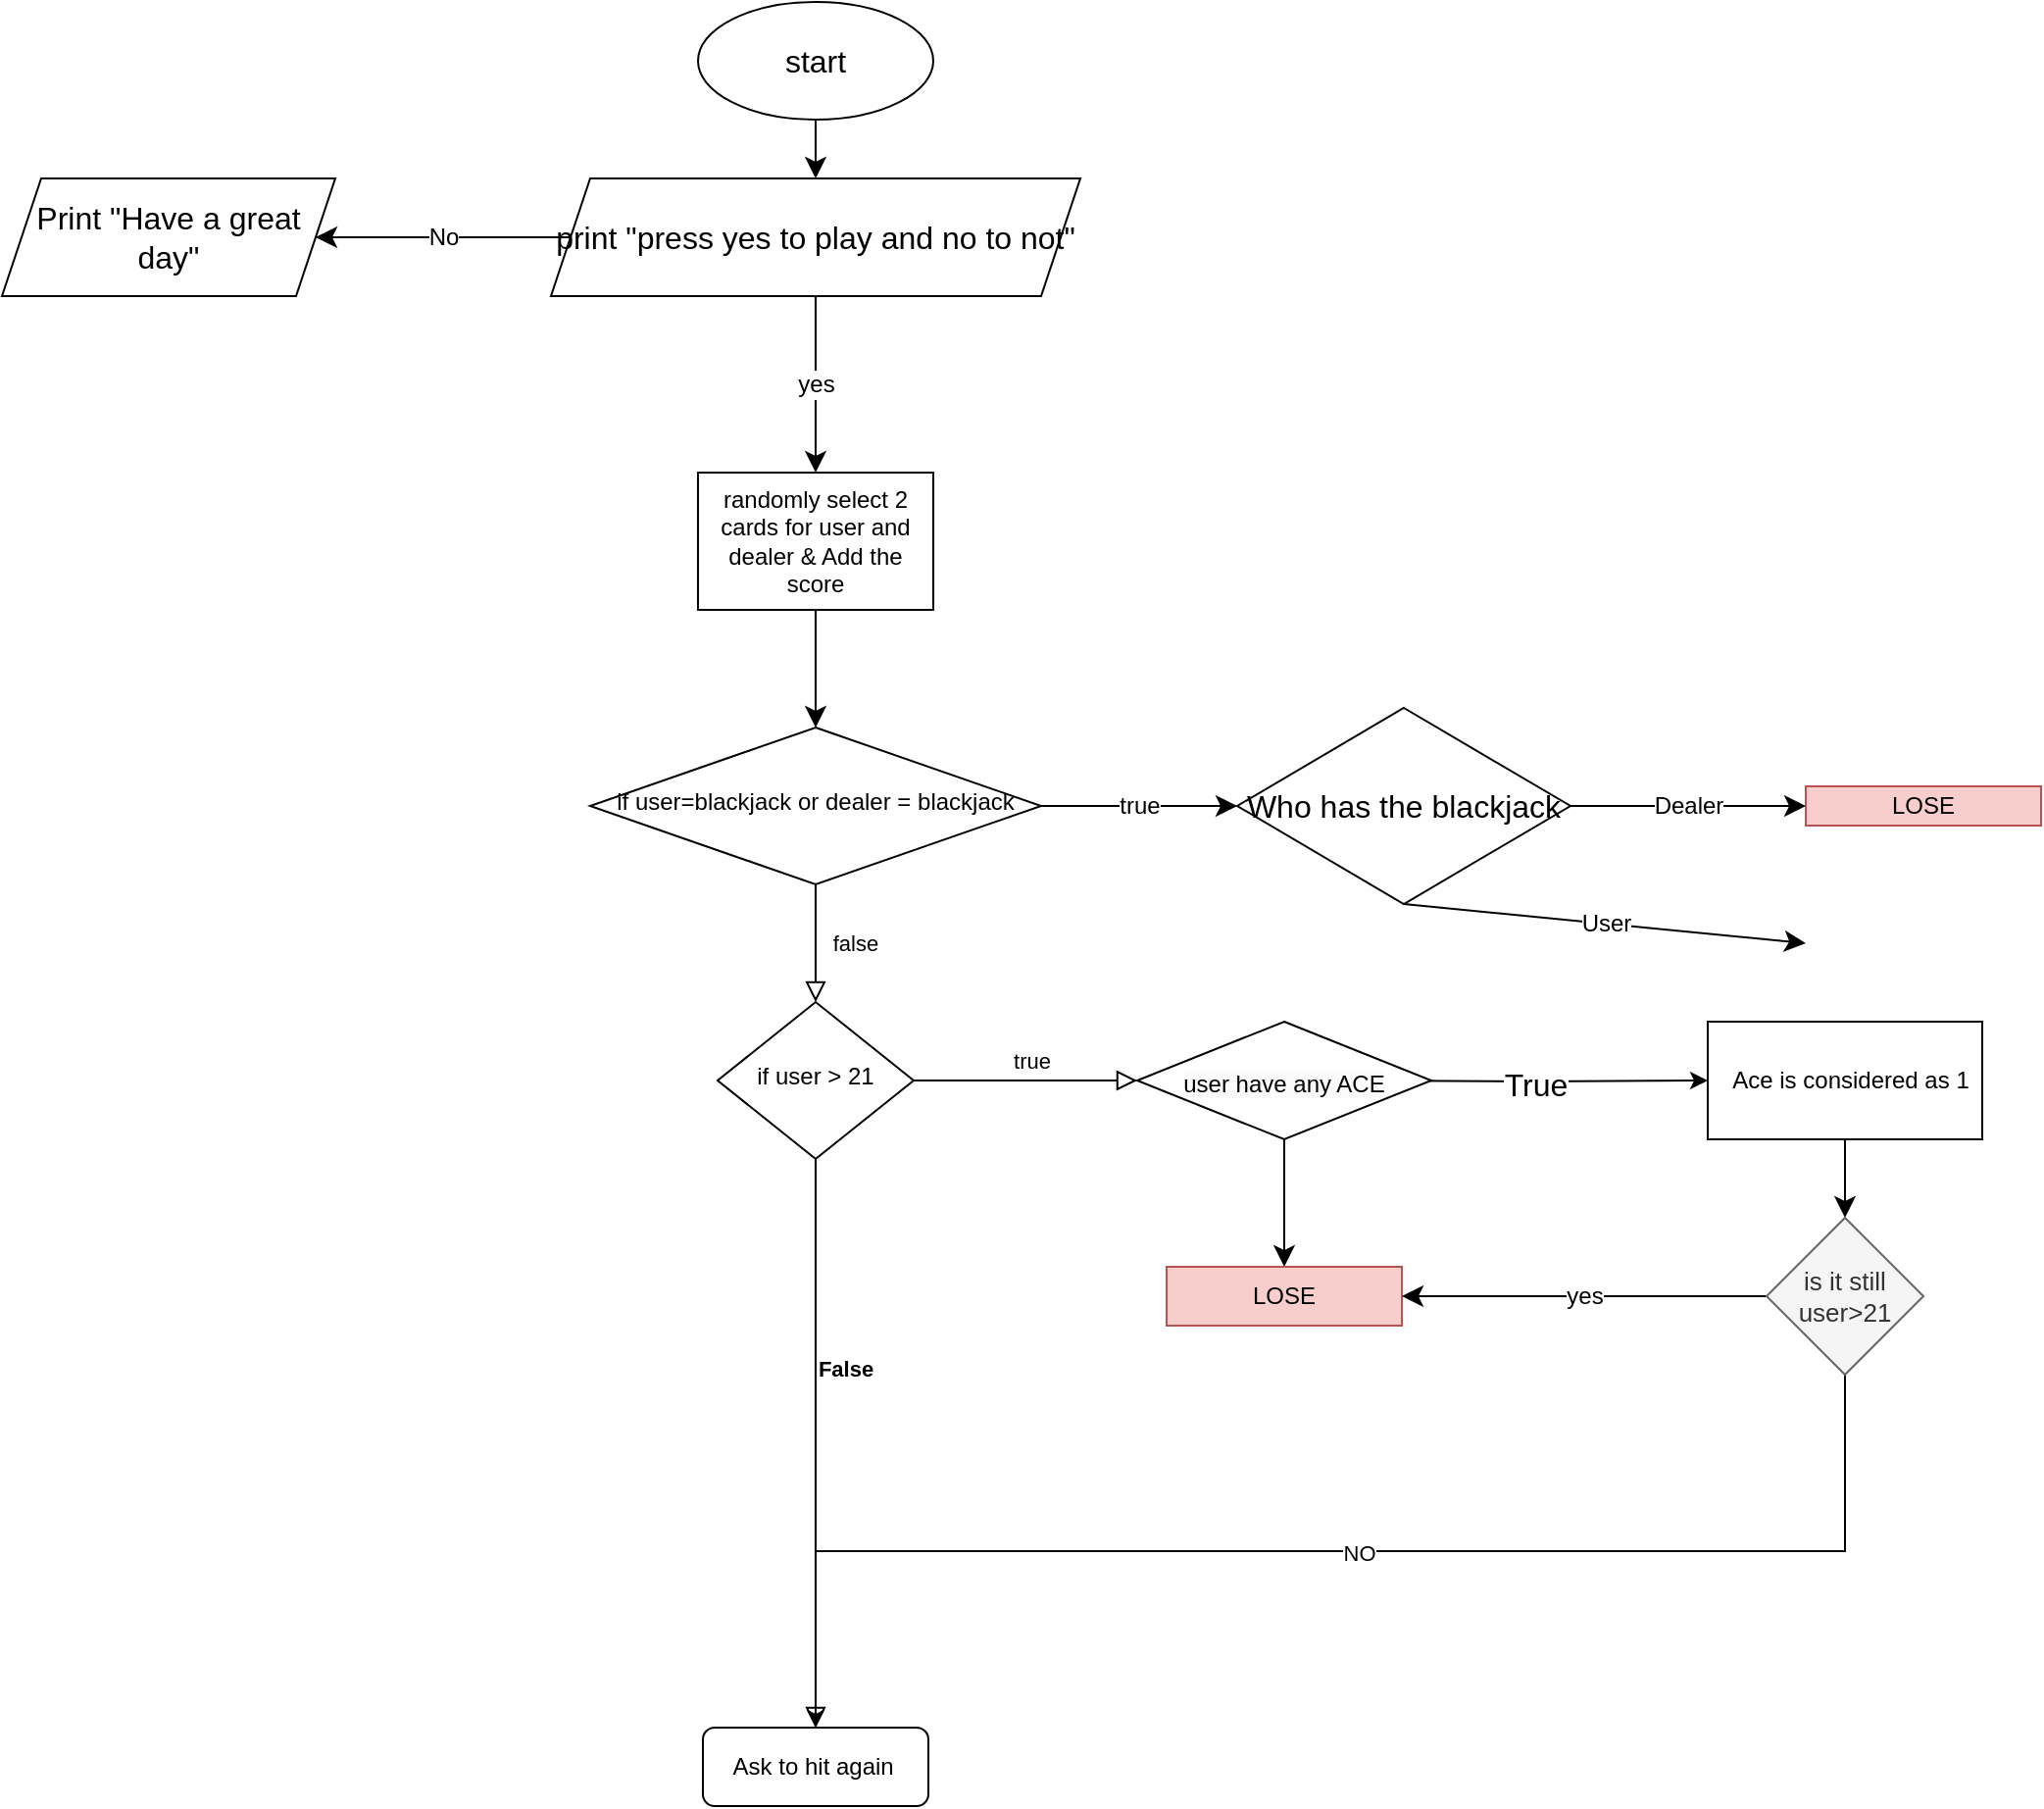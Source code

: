 <mxfile version="22.1.17" type="github">
  <diagram id="C5RBs43oDa-KdzZeNtuy" name="Page-1">
    <mxGraphModel dx="1806" dy="1725" grid="1" gridSize="10" guides="1" tooltips="1" connect="1" arrows="1" fold="1" page="1" pageScale="1" pageWidth="827" pageHeight="1169" math="0" shadow="0">
      <root>
        <mxCell id="WIyWlLk6GJQsqaUBKTNV-0" />
        <mxCell id="WIyWlLk6GJQsqaUBKTNV-1" parent="WIyWlLk6GJQsqaUBKTNV-0" />
        <mxCell id="WIyWlLk6GJQsqaUBKTNV-4" value="false" style="rounded=0;html=1;jettySize=auto;orthogonalLoop=1;fontSize=11;endArrow=block;endFill=0;endSize=8;strokeWidth=1;shadow=0;labelBackgroundColor=none;edgeStyle=orthogonalEdgeStyle;" parent="WIyWlLk6GJQsqaUBKTNV-1" source="WIyWlLk6GJQsqaUBKTNV-6" target="WIyWlLk6GJQsqaUBKTNV-10" edge="1">
          <mxGeometry y="20" relative="1" as="geometry">
            <mxPoint as="offset" />
          </mxGeometry>
        </mxCell>
        <mxCell id="fZTOCJYXv9TFJaALJ5_O-0" value="true" style="edgeStyle=none;curved=1;rounded=0;orthogonalLoop=1;jettySize=auto;html=1;fontSize=12;startSize=8;endSize=8;" parent="WIyWlLk6GJQsqaUBKTNV-1" source="WIyWlLk6GJQsqaUBKTNV-6" edge="1">
          <mxGeometry relative="1" as="geometry">
            <mxPoint x="390" y="210" as="targetPoint" />
            <Array as="points">
              <mxPoint x="350" y="210" />
            </Array>
          </mxGeometry>
        </mxCell>
        <mxCell id="WIyWlLk6GJQsqaUBKTNV-6" value="if user=blackjack or dealer = blackjack" style="rhombus;whiteSpace=wrap;html=1;shadow=0;fontFamily=Helvetica;fontSize=12;align=center;strokeWidth=1;spacing=6;spacingTop=-4;" parent="WIyWlLk6GJQsqaUBKTNV-1" vertex="1">
          <mxGeometry x="60" y="170" width="230" height="80" as="geometry" />
        </mxCell>
        <mxCell id="WIyWlLk6GJQsqaUBKTNV-8" value="&lt;b&gt;False&lt;/b&gt;" style="rounded=0;html=1;jettySize=auto;orthogonalLoop=1;fontSize=11;endArrow=block;endFill=0;endSize=8;strokeWidth=1;shadow=0;labelBackgroundColor=none;edgeStyle=orthogonalEdgeStyle;" parent="WIyWlLk6GJQsqaUBKTNV-1" source="WIyWlLk6GJQsqaUBKTNV-10" target="WIyWlLk6GJQsqaUBKTNV-11" edge="1">
          <mxGeometry x="-0.261" y="15" relative="1" as="geometry">
            <mxPoint as="offset" />
          </mxGeometry>
        </mxCell>
        <mxCell id="WIyWlLk6GJQsqaUBKTNV-9" value="true" style="edgeStyle=orthogonalEdgeStyle;rounded=0;html=1;jettySize=auto;orthogonalLoop=1;fontSize=11;endArrow=block;endFill=0;endSize=8;strokeWidth=1;shadow=0;labelBackgroundColor=none;entryX=0;entryY=0.5;entryDx=0;entryDy=0;" parent="WIyWlLk6GJQsqaUBKTNV-1" source="WIyWlLk6GJQsqaUBKTNV-10" target="f4p6oUIWA1pbFgIaC3UM-1" edge="1">
          <mxGeometry x="0.048" y="10" relative="1" as="geometry">
            <mxPoint as="offset" />
            <mxPoint x="330" y="350" as="targetPoint" />
          </mxGeometry>
        </mxCell>
        <mxCell id="WIyWlLk6GJQsqaUBKTNV-10" value="if user &amp;gt; 21" style="rhombus;whiteSpace=wrap;html=1;shadow=0;fontFamily=Helvetica;fontSize=12;align=center;strokeWidth=1;spacing=6;spacingTop=-4;" parent="WIyWlLk6GJQsqaUBKTNV-1" vertex="1">
          <mxGeometry x="125" y="310" width="100" height="80" as="geometry" />
        </mxCell>
        <mxCell id="WIyWlLk6GJQsqaUBKTNV-11" value="Ask to hit again&amp;nbsp;" style="rounded=1;whiteSpace=wrap;html=1;fontSize=12;glass=0;strokeWidth=1;shadow=0;" parent="WIyWlLk6GJQsqaUBKTNV-1" vertex="1">
          <mxGeometry x="117.5" y="680" width="115" height="40" as="geometry" />
        </mxCell>
        <mxCell id="-vmxAGaNy3Ip-F6INyVo-8" style="edgeStyle=orthogonalEdgeStyle;rounded=0;orthogonalLoop=1;jettySize=auto;html=1;exitX=1;exitY=0.5;exitDx=0;exitDy=0;" parent="WIyWlLk6GJQsqaUBKTNV-1" target="PNmAnyKzpZwrG4b_xcnc-0" edge="1">
          <mxGeometry relative="1" as="geometry">
            <mxPoint x="560" y="320" as="targetPoint" />
            <mxPoint x="450" y="350" as="sourcePoint" />
          </mxGeometry>
        </mxCell>
        <mxCell id="f4p6oUIWA1pbFgIaC3UM-4" value="True" style="edgeLabel;html=1;align=center;verticalAlign=middle;resizable=0;points=[];fontSize=16;" parent="-vmxAGaNy3Ip-F6INyVo-8" vertex="1" connectable="0">
          <mxGeometry x="0.003" y="-1" relative="1" as="geometry">
            <mxPoint y="1" as="offset" />
          </mxGeometry>
        </mxCell>
        <mxCell id="A9qofR3zjfavTWuGErba-2" value="LOSE" style="rounded=0;whiteSpace=wrap;html=1;fillColor=#f8cecc;strokeColor=#b85450;" parent="WIyWlLk6GJQsqaUBKTNV-1" vertex="1">
          <mxGeometry x="680" y="200" width="120" height="20" as="geometry" />
        </mxCell>
        <mxCell id="f4p6oUIWA1pbFgIaC3UM-0" style="edgeStyle=none;curved=1;rounded=0;orthogonalLoop=1;jettySize=auto;html=1;entryX=0.5;entryY=0;entryDx=0;entryDy=0;fontSize=12;startSize=8;endSize=8;" parent="WIyWlLk6GJQsqaUBKTNV-1" source="-vmxAGaNy3Ip-F6INyVo-7" target="WIyWlLk6GJQsqaUBKTNV-6" edge="1">
          <mxGeometry relative="1" as="geometry" />
        </mxCell>
        <mxCell id="-vmxAGaNy3Ip-F6INyVo-7" value="randomly select 2 cards for user and dealer&amp;nbsp;&amp;amp; Add the score" style="rounded=0;whiteSpace=wrap;html=1;" parent="WIyWlLk6GJQsqaUBKTNV-1" vertex="1">
          <mxGeometry x="115" y="40" width="120" height="70" as="geometry" />
        </mxCell>
        <mxCell id="fZTOCJYXv9TFJaALJ5_O-2" value="Dealer" style="edgeStyle=none;curved=1;rounded=0;orthogonalLoop=1;jettySize=auto;html=1;exitX=1;exitY=0.5;exitDx=0;exitDy=0;entryX=0;entryY=0.5;entryDx=0;entryDy=0;fontSize=12;startSize=8;endSize=8;" parent="WIyWlLk6GJQsqaUBKTNV-1" source="fZTOCJYXv9TFJaALJ5_O-1" target="A9qofR3zjfavTWuGErba-2" edge="1">
          <mxGeometry relative="1" as="geometry" />
        </mxCell>
        <mxCell id="fZTOCJYXv9TFJaALJ5_O-3" value="User" style="edgeStyle=none;curved=1;rounded=0;orthogonalLoop=1;jettySize=auto;html=1;exitX=0.5;exitY=1;exitDx=0;exitDy=0;entryX=0;entryY=0.5;entryDx=0;entryDy=0;fontSize=12;startSize=8;endSize=8;" parent="WIyWlLk6GJQsqaUBKTNV-1" source="fZTOCJYXv9TFJaALJ5_O-1" edge="1">
          <mxGeometry x="0.0" relative="1" as="geometry">
            <mxPoint x="680" y="280" as="targetPoint" />
            <Array as="points" />
            <mxPoint as="offset" />
          </mxGeometry>
        </mxCell>
        <mxCell id="fZTOCJYXv9TFJaALJ5_O-1" value="Who has the blackjack" style="rhombus;whiteSpace=wrap;html=1;fontSize=16;" parent="WIyWlLk6GJQsqaUBKTNV-1" vertex="1">
          <mxGeometry x="390" y="160" width="170" height="100" as="geometry" />
        </mxCell>
        <mxCell id="fZTOCJYXv9TFJaALJ5_O-7" style="edgeStyle=none;curved=1;rounded=0;orthogonalLoop=1;jettySize=auto;html=1;entryX=0.5;entryY=0;entryDx=0;entryDy=0;fontSize=12;startSize=8;endSize=8;" parent="WIyWlLk6GJQsqaUBKTNV-1" source="fZTOCJYXv9TFJaALJ5_O-4" target="fZTOCJYXv9TFJaALJ5_O-6" edge="1">
          <mxGeometry relative="1" as="geometry" />
        </mxCell>
        <mxCell id="fZTOCJYXv9TFJaALJ5_O-4" value="start" style="ellipse;whiteSpace=wrap;html=1;fontSize=16;" parent="WIyWlLk6GJQsqaUBKTNV-1" vertex="1">
          <mxGeometry x="115" y="-200" width="120" height="60" as="geometry" />
        </mxCell>
        <mxCell id="f4p6oUIWA1pbFgIaC3UM-10" style="edgeStyle=none;curved=1;rounded=0;orthogonalLoop=1;jettySize=auto;html=1;fontSize=12;startSize=8;endSize=8;" parent="WIyWlLk6GJQsqaUBKTNV-1" source="PNmAnyKzpZwrG4b_xcnc-0" target="f4p6oUIWA1pbFgIaC3UM-11" edge="1">
          <mxGeometry relative="1" as="geometry">
            <mxPoint x="700" y="450" as="targetPoint" />
          </mxGeometry>
        </mxCell>
        <mxCell id="PNmAnyKzpZwrG4b_xcnc-0" value="&amp;nbsp; Ace is considered as 1" style="rounded=0;whiteSpace=wrap;html=1;" parent="WIyWlLk6GJQsqaUBKTNV-1" vertex="1">
          <mxGeometry x="630" y="320" width="140" height="60" as="geometry" />
        </mxCell>
        <mxCell id="fZTOCJYXv9TFJaALJ5_O-8" value="No" style="edgeStyle=none;curved=1;rounded=0;orthogonalLoop=1;jettySize=auto;html=1;fontSize=12;startSize=8;endSize=8;" parent="WIyWlLk6GJQsqaUBKTNV-1" source="fZTOCJYXv9TFJaALJ5_O-6" edge="1">
          <mxGeometry relative="1" as="geometry">
            <mxPoint x="-80" y="-80" as="targetPoint" />
          </mxGeometry>
        </mxCell>
        <mxCell id="fZTOCJYXv9TFJaALJ5_O-12" value="yes&lt;br&gt;" style="edgeStyle=none;curved=1;rounded=0;orthogonalLoop=1;jettySize=auto;html=1;entryX=0.5;entryY=0;entryDx=0;entryDy=0;fontSize=12;startSize=8;endSize=8;" parent="WIyWlLk6GJQsqaUBKTNV-1" source="fZTOCJYXv9TFJaALJ5_O-6" target="-vmxAGaNy3Ip-F6INyVo-7" edge="1">
          <mxGeometry relative="1" as="geometry">
            <mxPoint x="175" y="30" as="targetPoint" />
          </mxGeometry>
        </mxCell>
        <mxCell id="fZTOCJYXv9TFJaALJ5_O-6" value="print &quot;press yes to play and no to not&quot;" style="shape=parallelogram;perimeter=parallelogramPerimeter;whiteSpace=wrap;html=1;fixedSize=1;fontSize=16;" parent="WIyWlLk6GJQsqaUBKTNV-1" vertex="1">
          <mxGeometry x="40" y="-110" width="270" height="60" as="geometry" />
        </mxCell>
        <mxCell id="fZTOCJYXv9TFJaALJ5_O-10" value="Print &quot;Have a great day&quot;" style="shape=parallelogram;perimeter=parallelogramPerimeter;whiteSpace=wrap;html=1;fixedSize=1;fontSize=16;" parent="WIyWlLk6GJQsqaUBKTNV-1" vertex="1">
          <mxGeometry x="-240" y="-110" width="170" height="60" as="geometry" />
        </mxCell>
        <mxCell id="f4p6oUIWA1pbFgIaC3UM-9" style="edgeStyle=none;curved=1;rounded=0;orthogonalLoop=1;jettySize=auto;html=1;entryX=0.5;entryY=0;entryDx=0;entryDy=0;fontSize=12;startSize=8;endSize=8;" parent="WIyWlLk6GJQsqaUBKTNV-1" source="f4p6oUIWA1pbFgIaC3UM-1" target="f4p6oUIWA1pbFgIaC3UM-6" edge="1">
          <mxGeometry relative="1" as="geometry" />
        </mxCell>
        <mxCell id="f4p6oUIWA1pbFgIaC3UM-1" value="&lt;span style=&quot;color: rgb(0, 0, 0); font-family: Helvetica; font-size: 12px; font-style: normal; font-variant-ligatures: normal; font-variant-caps: normal; font-weight: 400; letter-spacing: normal; orphans: 2; text-align: center; text-indent: 0px; text-transform: none; widows: 2; word-spacing: 0px; -webkit-text-stroke-width: 0px; background-color: rgb(251, 251, 251); text-decoration-thickness: initial; text-decoration-style: initial; text-decoration-color: initial; float: none; display: inline !important;&quot;&gt;user have any ACE&lt;/span&gt;" style="rhombus;whiteSpace=wrap;html=1;fontSize=16;rounded=0;" parent="WIyWlLk6GJQsqaUBKTNV-1" vertex="1">
          <mxGeometry x="339" y="320" width="150" height="60" as="geometry" />
        </mxCell>
        <mxCell id="f4p6oUIWA1pbFgIaC3UM-6" value="LOSE" style="rounded=0;whiteSpace=wrap;html=1;fillColor=#f8cecc;strokeColor=#b85450;" parent="WIyWlLk6GJQsqaUBKTNV-1" vertex="1">
          <mxGeometry x="354" y="445" width="120" height="30" as="geometry" />
        </mxCell>
        <mxCell id="f4p6oUIWA1pbFgIaC3UM-13" value="yes&lt;br&gt;" style="edgeStyle=none;curved=1;rounded=0;orthogonalLoop=1;jettySize=auto;html=1;fontSize=12;startSize=8;endSize=8;exitX=0;exitY=0.5;exitDx=0;exitDy=0;entryX=1;entryY=0.5;entryDx=0;entryDy=0;" parent="WIyWlLk6GJQsqaUBKTNV-1" source="f4p6oUIWA1pbFgIaC3UM-11" target="f4p6oUIWA1pbFgIaC3UM-6" edge="1">
          <mxGeometry relative="1" as="geometry">
            <mxPoint x="520" y="570" as="targetPoint" />
          </mxGeometry>
        </mxCell>
        <mxCell id="mpOudn4B6TNOrX-mTviS-2" style="edgeStyle=orthogonalEdgeStyle;rounded=0;orthogonalLoop=1;jettySize=auto;html=1;exitX=0.5;exitY=1;exitDx=0;exitDy=0;entryX=0.5;entryY=0;entryDx=0;entryDy=0;" edge="1" parent="WIyWlLk6GJQsqaUBKTNV-1" source="f4p6oUIWA1pbFgIaC3UM-11" target="WIyWlLk6GJQsqaUBKTNV-11">
          <mxGeometry relative="1" as="geometry" />
        </mxCell>
        <mxCell id="mpOudn4B6TNOrX-mTviS-3" value="NO" style="edgeLabel;html=1;align=center;verticalAlign=middle;resizable=0;points=[];" vertex="1" connectable="0" parent="mpOudn4B6TNOrX-mTviS-2">
          <mxGeometry x="-0.04" y="1" relative="1" as="geometry">
            <mxPoint as="offset" />
          </mxGeometry>
        </mxCell>
        <mxCell id="f4p6oUIWA1pbFgIaC3UM-11" value="is it still user&amp;gt;21" style="rhombus;whiteSpace=wrap;html=1;fontSize=13;fillColor=#f5f5f5;fontColor=#333333;strokeColor=#666666;" parent="WIyWlLk6GJQsqaUBKTNV-1" vertex="1">
          <mxGeometry x="660" y="420" width="80" height="80" as="geometry" />
        </mxCell>
      </root>
    </mxGraphModel>
  </diagram>
</mxfile>
